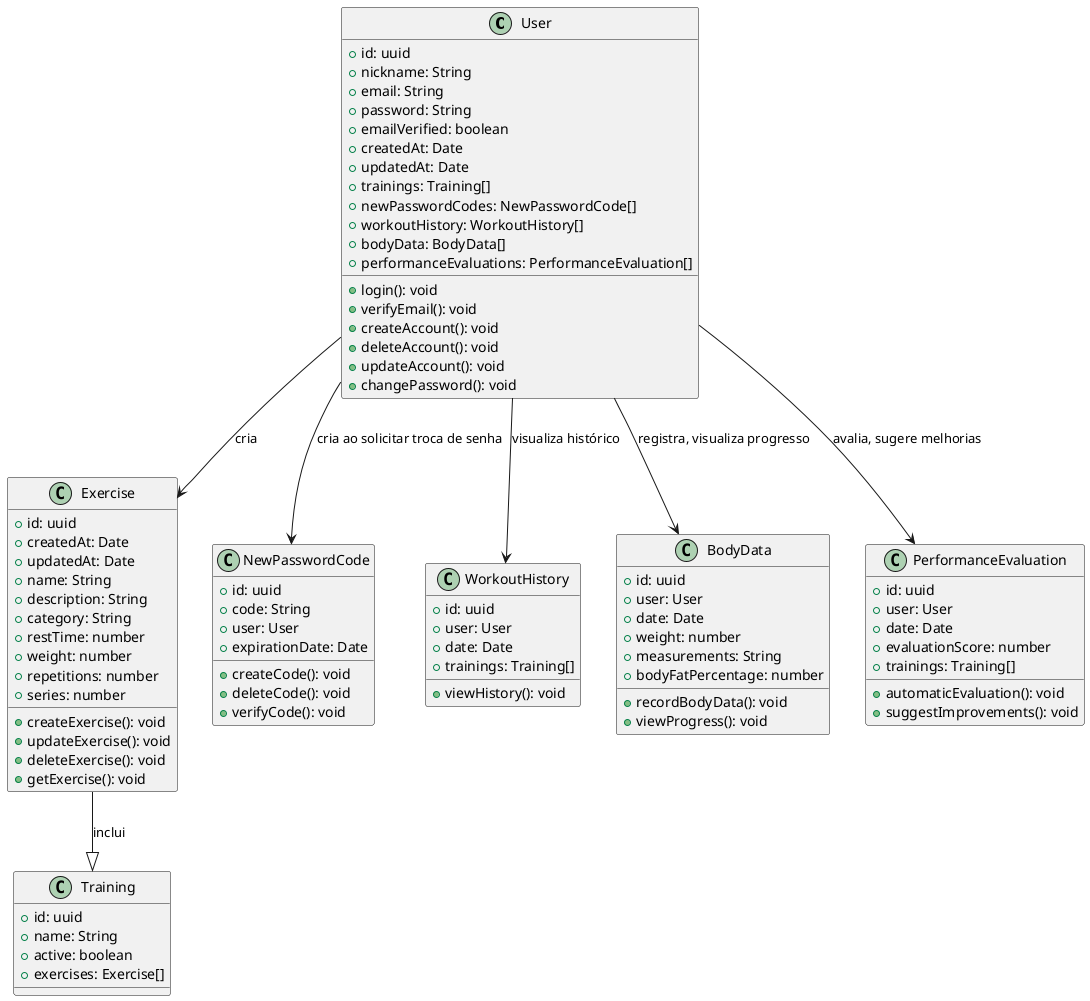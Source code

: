 @startuml

class User {
  + id: uuid
  + nickname: String
  + email: String
  + password: String
  + emailVerified: boolean
  + createdAt: Date
  + updatedAt: Date
  + login(): void
  + verifyEmail(): void
  + createAccount(): void
  + deleteAccount(): void
  + updateAccount(): void
  + changePassword(): void
  + trainings: Training[]
  + newPasswordCodes: NewPasswordCode[]
  + workoutHistory: WorkoutHistory[] 
  + bodyData: BodyData[] 
  + performanceEvaluations: PerformanceEvaluation[]
}

class Exercise {
  + id: uuid
  + createdAt: Date
  + updatedAt: Date
  + name: String
  + description: String
  + category: String
  + restTime: number
  + weight: number
  + repetitions: number
  + series: number
  + createExercise(): void
  + updateExercise(): void
  + deleteExercise(): void
  + getExercise(): void
}

class Training {
  + id: uuid
  + name: String
  + active: boolean
  + exercises: Exercise[]
}

class NewPasswordCode {
    + id: uuid
    + code: String
    + user: User
    + expirationDate: Date
    + createCode(): void
    + deleteCode(): void
    + verifyCode(): void
}

class WorkoutHistory {
    + id: uuid
    + user: User
    + date: Date
    + viewHistory(): void
    + trainings: Training[]
}

class BodyData {
    + id: uuid
    + user: User
    + date: Date
    + weight: number
    + measurements: String
    + bodyFatPercentage: number
    + recordBodyData(): void
    + viewProgress(): void
}

class PerformanceEvaluation {
    + id: uuid
    + user: User
    + date: Date
    + evaluationScore: number
    + automaticEvaluation(): void
    + suggestImprovements(): void
    + trainings: Training[]
}

User --> Exercise : cria
User --> NewPasswordCode : cria ao solicitar troca de senha 
User --> WorkoutHistory : visualiza histórico
User --> BodyData : registra, visualiza progresso
User --> PerformanceEvaluation : avalia, sugere melhorias
Exercise --|> Training : inclui

@enduml